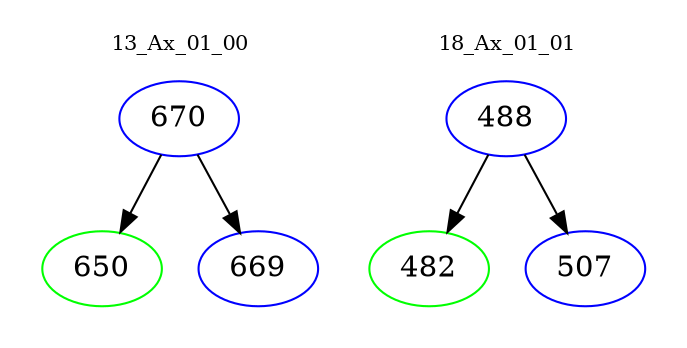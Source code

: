 digraph{
subgraph cluster_0 {
color = white
label = "13_Ax_01_00";
fontsize=10;
T0_670 [label="670", color="blue"]
T0_670 -> T0_650 [color="black"]
T0_650 [label="650", color="green"]
T0_670 -> T0_669 [color="black"]
T0_669 [label="669", color="blue"]
}
subgraph cluster_1 {
color = white
label = "18_Ax_01_01";
fontsize=10;
T1_488 [label="488", color="blue"]
T1_488 -> T1_482 [color="black"]
T1_482 [label="482", color="green"]
T1_488 -> T1_507 [color="black"]
T1_507 [label="507", color="blue"]
}
}
